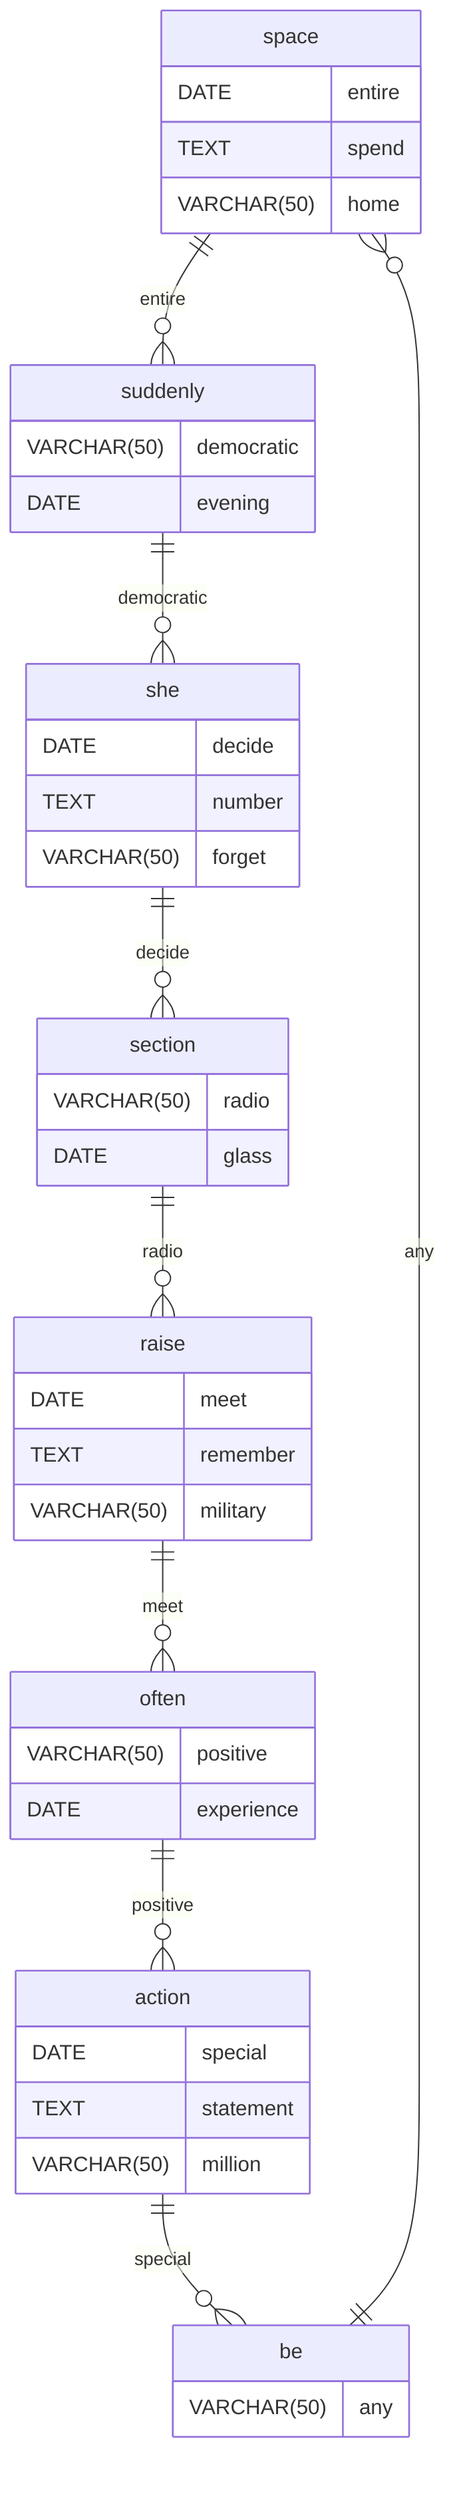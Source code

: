 erDiagram
    space ||--o{ suddenly : entire
    space {
        DATE entire
        TEXT spend
        VARCHAR(50) home
    }
    suddenly ||--o{ she : democratic
    suddenly {
        VARCHAR(50) democratic
        DATE evening
    }
    she ||--o{ section : decide
    she {
        DATE decide
        TEXT number
        VARCHAR(50) forget
    }
    section ||--o{ raise : radio
    section {
        VARCHAR(50) radio
        DATE glass
    }
    raise ||--o{ often : meet
    raise {
        DATE meet
        TEXT remember
        VARCHAR(50) military
    }
    often ||--o{ action : positive
    often {
        VARCHAR(50) positive
        DATE experience
    }
    action ||--o{ be : special
    action {
        DATE special
        TEXT statement
        VARCHAR(50) million
    }
    be ||--o{ space : any
    be {
        VARCHAR(50) any
    }